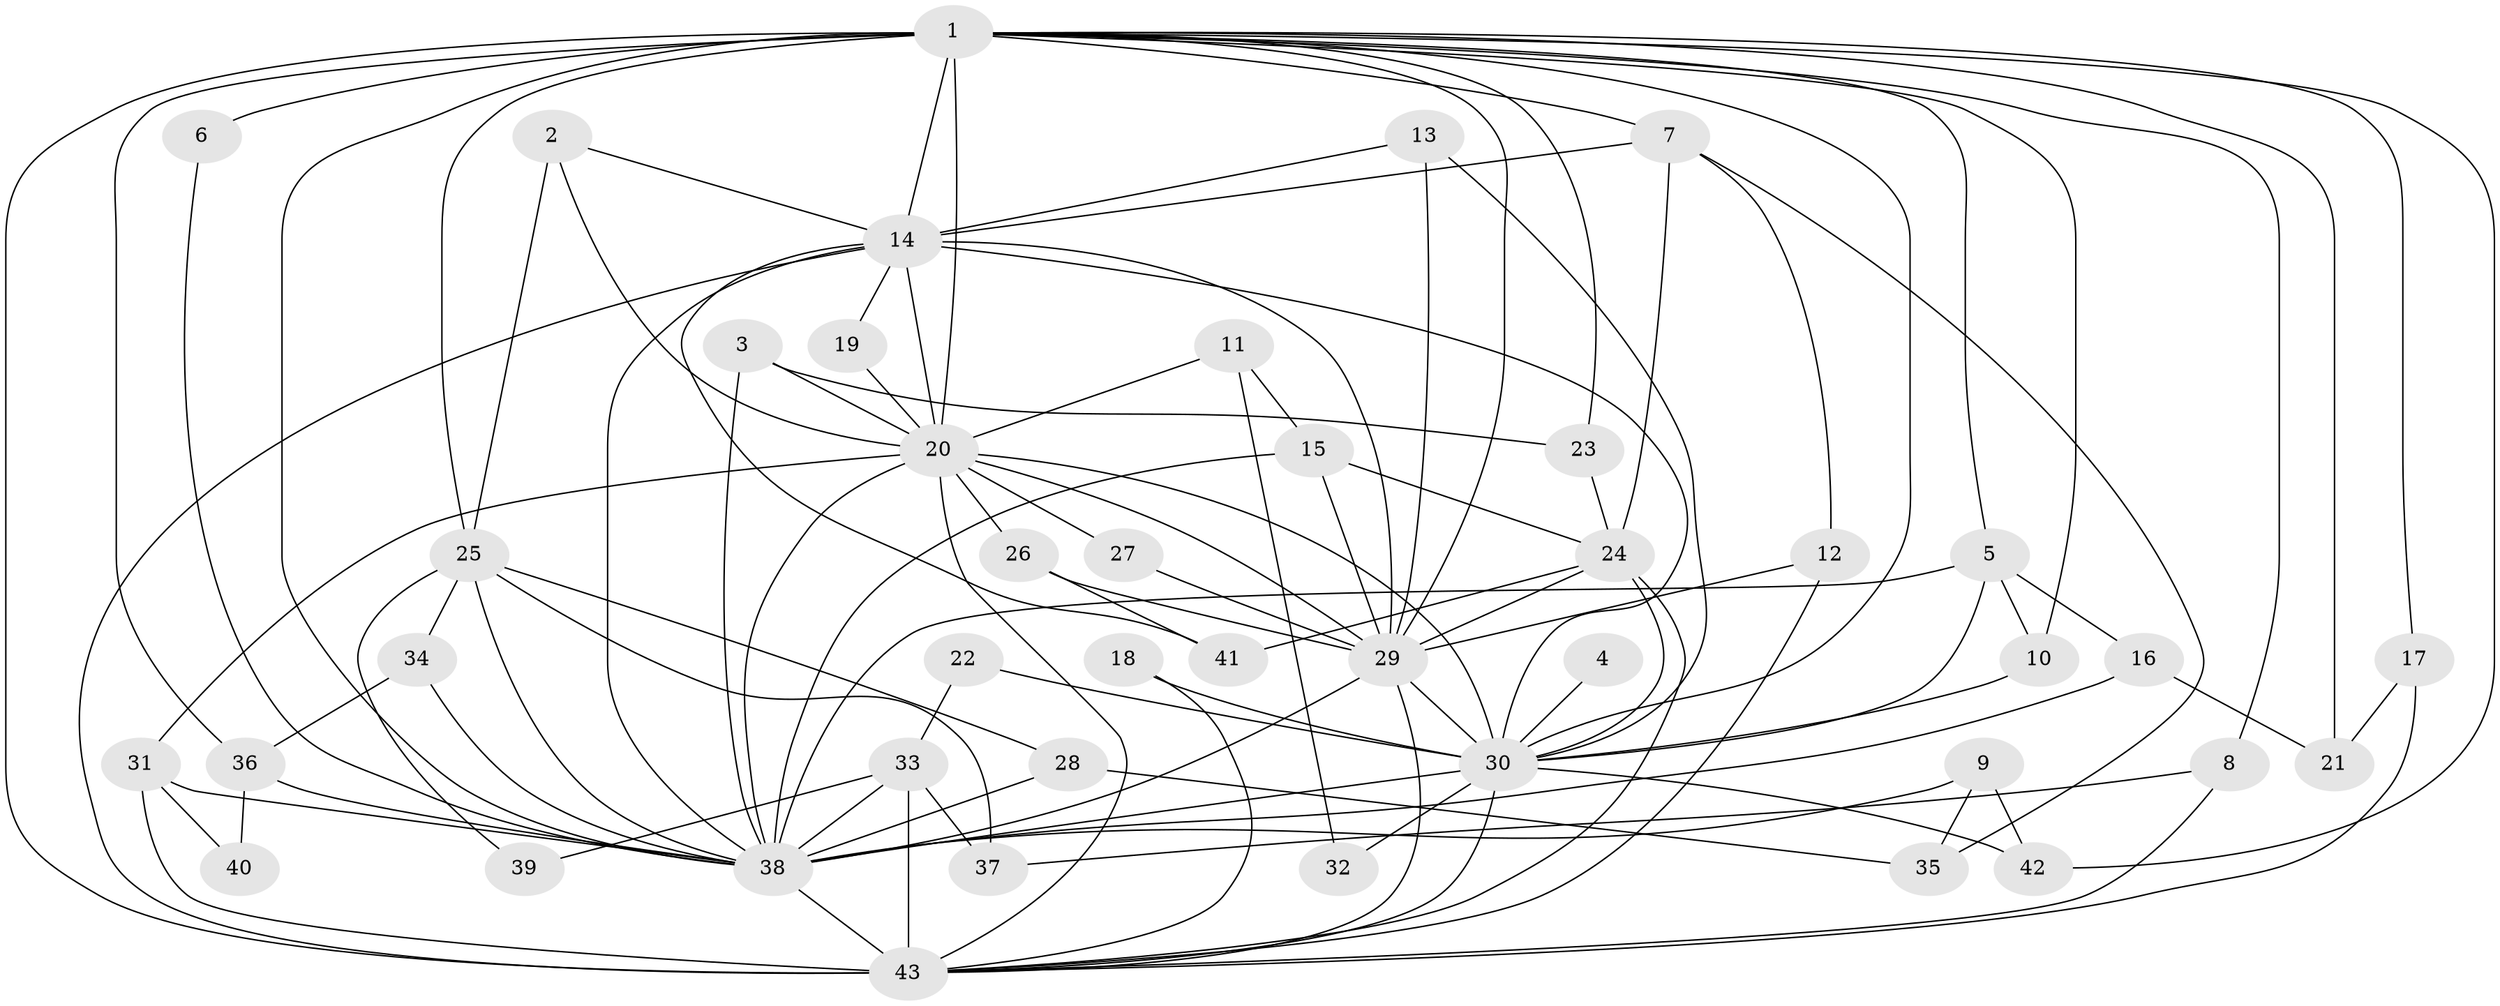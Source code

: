 // original degree distribution, {16: 0.03488372093023256, 18: 0.011627906976744186, 21: 0.023255813953488372, 13: 0.011627906976744186, 19: 0.011627906976744186, 20: 0.011627906976744186, 24: 0.011627906976744186, 3: 0.22093023255813954, 8: 0.011627906976744186, 2: 0.5232558139534884, 6: 0.023255813953488372, 5: 0.046511627906976744, 4: 0.046511627906976744, 7: 0.011627906976744186}
// Generated by graph-tools (version 1.1) at 2025/36/03/04/25 23:36:30]
// undirected, 43 vertices, 107 edges
graph export_dot {
  node [color=gray90,style=filled];
  1;
  2;
  3;
  4;
  5;
  6;
  7;
  8;
  9;
  10;
  11;
  12;
  13;
  14;
  15;
  16;
  17;
  18;
  19;
  20;
  21;
  22;
  23;
  24;
  25;
  26;
  27;
  28;
  29;
  30;
  31;
  32;
  33;
  34;
  35;
  36;
  37;
  38;
  39;
  40;
  41;
  42;
  43;
  1 -- 5 [weight=1.0];
  1 -- 6 [weight=2.0];
  1 -- 7 [weight=1.0];
  1 -- 8 [weight=1.0];
  1 -- 10 [weight=1.0];
  1 -- 14 [weight=3.0];
  1 -- 17 [weight=1.0];
  1 -- 20 [weight=4.0];
  1 -- 21 [weight=2.0];
  1 -- 23 [weight=1.0];
  1 -- 25 [weight=2.0];
  1 -- 29 [weight=2.0];
  1 -- 30 [weight=2.0];
  1 -- 36 [weight=1.0];
  1 -- 38 [weight=4.0];
  1 -- 42 [weight=1.0];
  1 -- 43 [weight=5.0];
  2 -- 14 [weight=1.0];
  2 -- 20 [weight=1.0];
  2 -- 25 [weight=1.0];
  3 -- 20 [weight=1.0];
  3 -- 23 [weight=1.0];
  3 -- 38 [weight=1.0];
  4 -- 30 [weight=1.0];
  5 -- 10 [weight=1.0];
  5 -- 16 [weight=1.0];
  5 -- 30 [weight=1.0];
  5 -- 38 [weight=1.0];
  6 -- 38 [weight=1.0];
  7 -- 12 [weight=1.0];
  7 -- 14 [weight=1.0];
  7 -- 24 [weight=1.0];
  7 -- 35 [weight=1.0];
  8 -- 37 [weight=1.0];
  8 -- 43 [weight=1.0];
  9 -- 35 [weight=1.0];
  9 -- 38 [weight=1.0];
  9 -- 42 [weight=1.0];
  10 -- 30 [weight=1.0];
  11 -- 15 [weight=1.0];
  11 -- 20 [weight=1.0];
  11 -- 32 [weight=1.0];
  12 -- 29 [weight=1.0];
  12 -- 43 [weight=1.0];
  13 -- 14 [weight=1.0];
  13 -- 29 [weight=1.0];
  13 -- 30 [weight=1.0];
  14 -- 19 [weight=1.0];
  14 -- 20 [weight=2.0];
  14 -- 29 [weight=2.0];
  14 -- 30 [weight=1.0];
  14 -- 38 [weight=2.0];
  14 -- 41 [weight=1.0];
  14 -- 43 [weight=3.0];
  15 -- 24 [weight=1.0];
  15 -- 29 [weight=2.0];
  15 -- 38 [weight=2.0];
  16 -- 21 [weight=2.0];
  16 -- 38 [weight=2.0];
  17 -- 21 [weight=1.0];
  17 -- 43 [weight=1.0];
  18 -- 30 [weight=1.0];
  18 -- 43 [weight=1.0];
  19 -- 20 [weight=1.0];
  20 -- 26 [weight=1.0];
  20 -- 27 [weight=1.0];
  20 -- 29 [weight=1.0];
  20 -- 30 [weight=2.0];
  20 -- 31 [weight=1.0];
  20 -- 38 [weight=3.0];
  20 -- 43 [weight=2.0];
  22 -- 30 [weight=1.0];
  22 -- 33 [weight=1.0];
  23 -- 24 [weight=1.0];
  24 -- 29 [weight=1.0];
  24 -- 30 [weight=1.0];
  24 -- 41 [weight=1.0];
  24 -- 43 [weight=1.0];
  25 -- 28 [weight=1.0];
  25 -- 34 [weight=1.0];
  25 -- 37 [weight=1.0];
  25 -- 38 [weight=1.0];
  25 -- 39 [weight=1.0];
  26 -- 29 [weight=2.0];
  26 -- 41 [weight=1.0];
  27 -- 29 [weight=1.0];
  28 -- 35 [weight=1.0];
  28 -- 38 [weight=1.0];
  29 -- 30 [weight=1.0];
  29 -- 38 [weight=3.0];
  29 -- 43 [weight=2.0];
  30 -- 32 [weight=3.0];
  30 -- 38 [weight=2.0];
  30 -- 42 [weight=2.0];
  30 -- 43 [weight=3.0];
  31 -- 38 [weight=1.0];
  31 -- 40 [weight=1.0];
  31 -- 43 [weight=1.0];
  33 -- 37 [weight=1.0];
  33 -- 38 [weight=1.0];
  33 -- 39 [weight=1.0];
  33 -- 43 [weight=2.0];
  34 -- 36 [weight=1.0];
  34 -- 38 [weight=1.0];
  36 -- 38 [weight=2.0];
  36 -- 40 [weight=1.0];
  38 -- 43 [weight=4.0];
}
